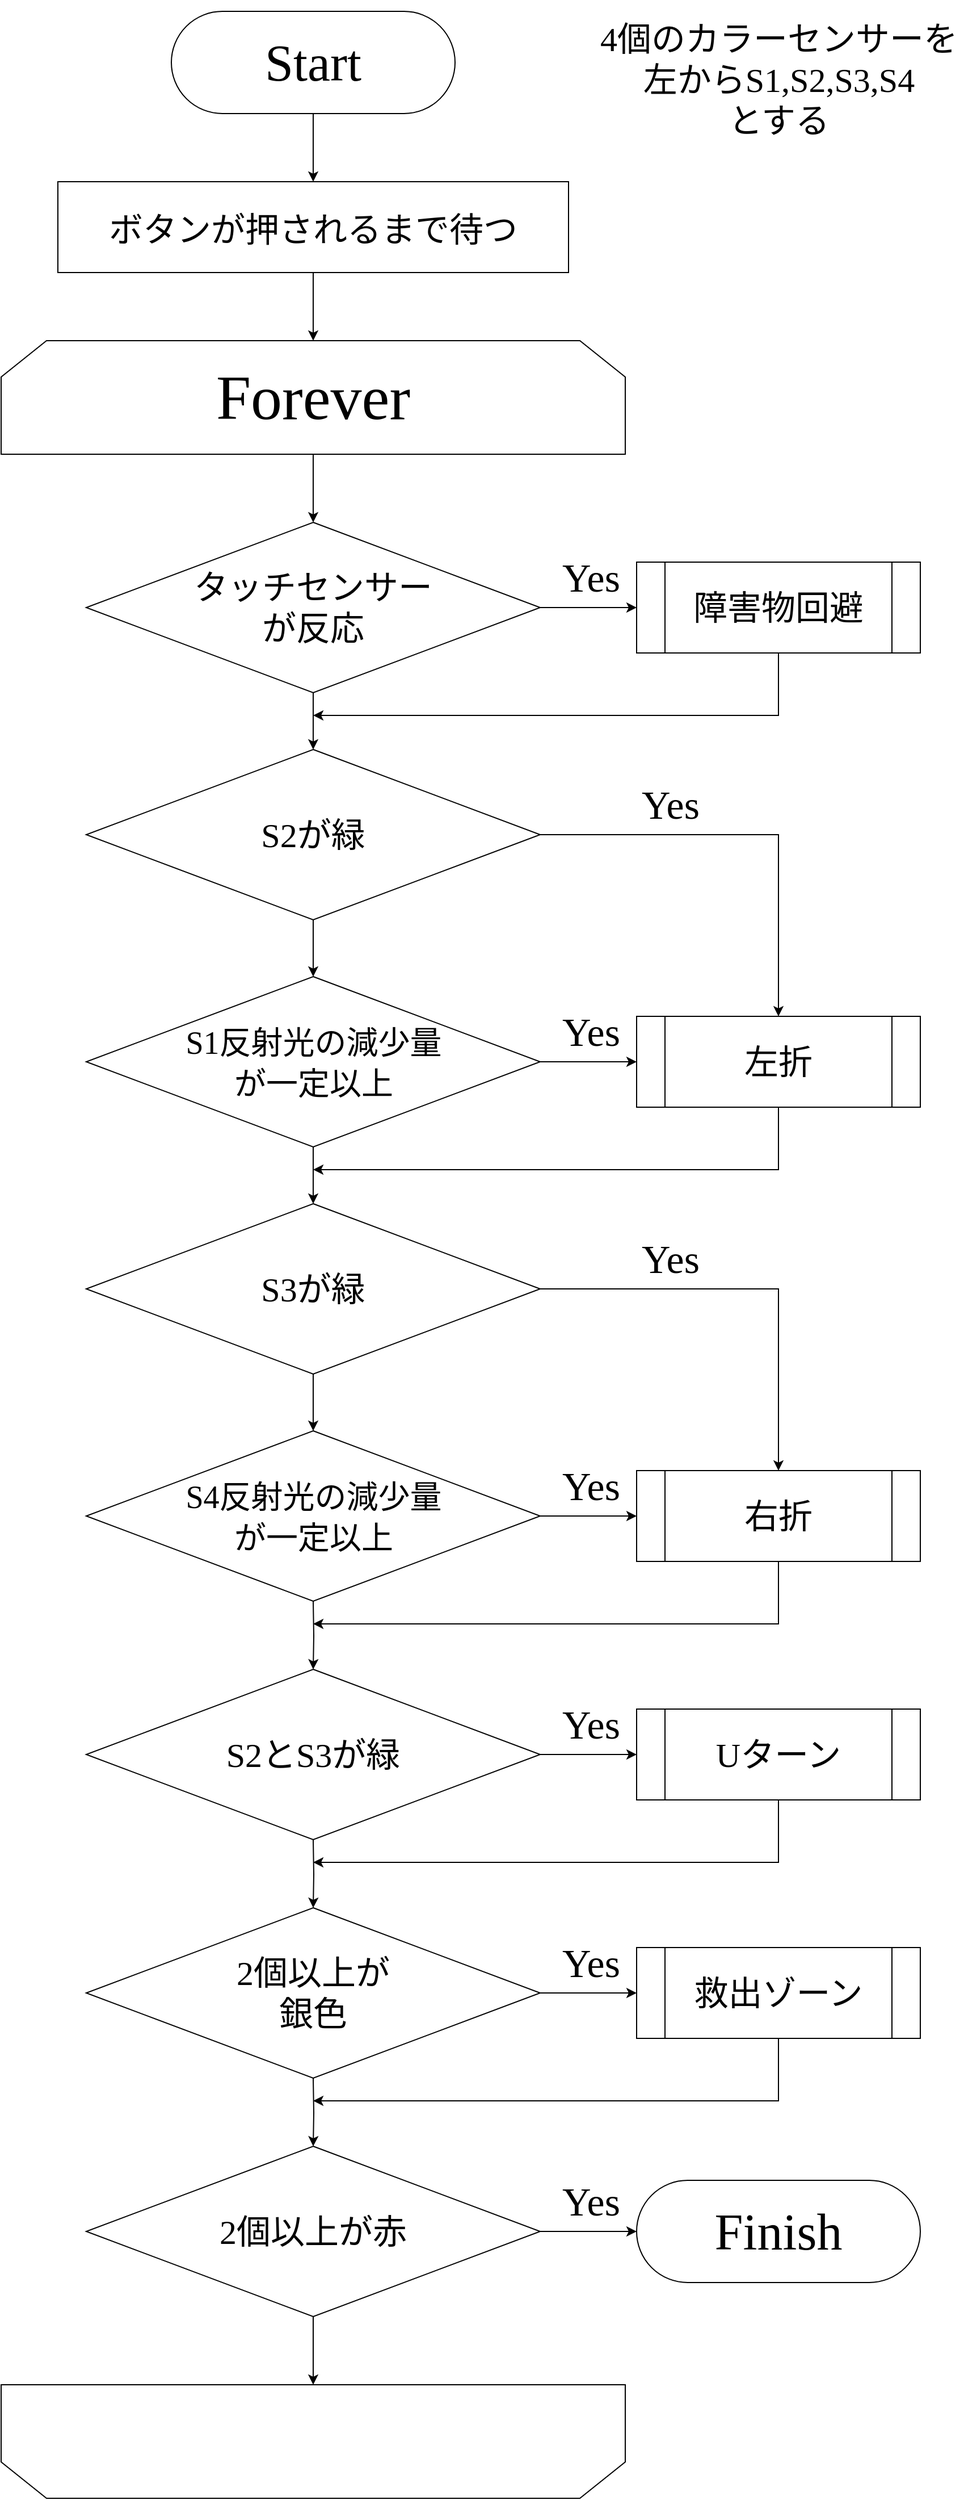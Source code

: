 <mxfile version="17.1.3" type="github">
  <diagram id="ClkvROt4qy4VRxGnbu0m" name="main">
    <mxGraphModel dx="1021" dy="572" grid="1" gridSize="10" guides="1" tooltips="1" connect="1" arrows="1" fold="1" page="1" pageScale="1" pageWidth="900" pageHeight="1600" math="0" shadow="0">
      <root>
        <mxCell id="veqoH-x-ZnqVkIVaN_2g-0" />
        <mxCell id="veqoH-x-ZnqVkIVaN_2g-1" parent="veqoH-x-ZnqVkIVaN_2g-0" />
        <mxCell id="veqoH-x-ZnqVkIVaN_2g-8" style="edgeStyle=orthogonalEdgeStyle;rounded=0;orthogonalLoop=1;jettySize=auto;html=1;exitX=0.5;exitY=1;exitDx=0;exitDy=0;entryX=0.5;entryY=0;entryDx=0;entryDy=0;fontFamily=Dancing Script;fontSource=https%3A%2F%2Ffonts.googleapis.com%2Fcss%3Ffamily%3DDancing%2BScript;fontSize=55;" parent="veqoH-x-ZnqVkIVaN_2g-1" source="veqoH-x-ZnqVkIVaN_2g-2" target="veqoH-x-ZnqVkIVaN_2g-7" edge="1">
          <mxGeometry relative="1" as="geometry" />
        </mxCell>
        <mxCell id="veqoH-x-ZnqVkIVaN_2g-2" value="&lt;font data-font-src=&quot;https://fonts.googleapis.com/css?family=Dancing+Script&quot; style=&quot;font-size: 55px&quot; face=&quot;Dancing Script&quot;&gt;Forever&lt;/font&gt;" style="shape=loopLimit;whiteSpace=wrap;html=1;size=40;" parent="veqoH-x-ZnqVkIVaN_2g-1" vertex="1">
          <mxGeometry x="20" y="320" width="550" height="100" as="geometry" />
        </mxCell>
        <mxCell id="veqoH-x-ZnqVkIVaN_2g-5" style="edgeStyle=orthogonalEdgeStyle;rounded=0;orthogonalLoop=1;jettySize=auto;html=1;exitX=0.5;exitY=1;exitDx=0;exitDy=0;entryX=0.5;entryY=0;entryDx=0;entryDy=0;fontFamily=Dancing Script;fontSource=https%3A%2F%2Ffonts.googleapis.com%2Fcss%3Ffamily%3DDancing%2BScript;fontSize=38;" parent="veqoH-x-ZnqVkIVaN_2g-1" source="veqoH-x-ZnqVkIVaN_2g-4" target="veqoH-x-ZnqVkIVaN_2g-2" edge="1">
          <mxGeometry relative="1" as="geometry" />
        </mxCell>
        <mxCell id="veqoH-x-ZnqVkIVaN_2g-4" value="&lt;div&gt;&lt;span style=&quot;font-family: &amp;#34;zen kurenaido&amp;#34;&quot;&gt;&lt;font style=&quot;font-size: 30px&quot;&gt;ボタンが押されるまで待つ&lt;/font&gt;&lt;/span&gt;&lt;/div&gt;" style="rounded=0;whiteSpace=wrap;html=1;fontFamily=Dancing Script;fontSource=https%3A%2F%2Ffonts.googleapis.com%2Fcss%3Ffamily%3DDancing%2BScript;fontSize=38;spacing=2;verticalAlign=middle;align=center;" parent="veqoH-x-ZnqVkIVaN_2g-1" vertex="1">
          <mxGeometry x="70" y="180" width="450" height="80" as="geometry" />
        </mxCell>
        <mxCell id="veqoH-x-ZnqVkIVaN_2g-11" style="edgeStyle=orthogonalEdgeStyle;rounded=0;orthogonalLoop=1;jettySize=auto;html=1;exitX=1;exitY=0.5;exitDx=0;exitDy=0;entryX=0;entryY=0.5;entryDx=0;entryDy=0;fontFamily=Zen Kurenaido;fontSource=https%3A%2F%2Ffonts.googleapis.com%2Fcss%3Ffamily%3DZen%2BKurenaido;fontSize=30;" parent="veqoH-x-ZnqVkIVaN_2g-1" source="veqoH-x-ZnqVkIVaN_2g-7" target="veqoH-x-ZnqVkIVaN_2g-10" edge="1">
          <mxGeometry relative="1" as="geometry" />
        </mxCell>
        <mxCell id="veqoH-x-ZnqVkIVaN_2g-15" style="edgeStyle=orthogonalEdgeStyle;rounded=0;orthogonalLoop=1;jettySize=auto;html=1;exitX=0.5;exitY=1;exitDx=0;exitDy=0;entryX=0.5;entryY=0;entryDx=0;entryDy=0;fontFamily=Zen Kurenaido;fontSource=https%3A%2F%2Ffonts.googleapis.com%2Fcss%3Ffamily%3DZen%2BKurenaido;fontSize=30;" parent="veqoH-x-ZnqVkIVaN_2g-1" source="veqoH-x-ZnqVkIVaN_2g-7" target="veqoH-x-ZnqVkIVaN_2g-14" edge="1">
          <mxGeometry relative="1" as="geometry" />
        </mxCell>
        <mxCell id="veqoH-x-ZnqVkIVaN_2g-7" value="" style="rhombus;whiteSpace=wrap;html=1;fontFamily=Dancing Script;fontSource=https%3A%2F%2Ffonts.googleapis.com%2Fcss%3Ffamily%3DDancing%2BScript;fontSize=55;verticalAlign=middle;horizontal=1;" parent="veqoH-x-ZnqVkIVaN_2g-1" vertex="1">
          <mxGeometry x="95" y="480" width="400" height="150" as="geometry" />
        </mxCell>
        <mxCell id="veqoH-x-ZnqVkIVaN_2g-9" value="&lt;span style=&quot;font-size: 30px&quot;&gt;&lt;font face=&quot;Zen Kurenaido&quot; data-font-src=&quot;https://fonts.googleapis.com/css?family=Zen+Kurenaido&quot;&gt;タッチセンサー&lt;br&gt;が反応&lt;/font&gt;&lt;/span&gt;" style="text;html=1;strokeColor=none;fillColor=none;align=center;verticalAlign=middle;whiteSpace=wrap;rounded=0;labelBackgroundColor=none;labelBorderColor=none;fontFamily=Dancing Script;fontSource=https%3A%2F%2Ffonts.googleapis.com%2Fcss%3Ffamily%3DDancing%2BScript;fontSize=18;" parent="veqoH-x-ZnqVkIVaN_2g-1" vertex="1">
          <mxGeometry x="125" y="510" width="340" height="90" as="geometry" />
        </mxCell>
        <mxCell id="veqoH-x-ZnqVkIVaN_2g-10" value="&lt;font style=&quot;font-size: 30px&quot; face=&quot;Zen Kurenaido&quot; data-font-src=&quot;https://fonts.googleapis.com/css?family=Zen+Kurenaido&quot;&gt;障害物回避&lt;/font&gt;" style="shape=process;whiteSpace=wrap;html=1;backgroundOutline=1;labelBackgroundColor=none;labelBorderColor=none;fontFamily=Dancing Script;fontSource=https%3A%2F%2Ffonts.googleapis.com%2Fcss%3Ffamily%3DDancing%2BScript;fontSize=18;" parent="veqoH-x-ZnqVkIVaN_2g-1" vertex="1">
          <mxGeometry x="580" y="515" width="250" height="80" as="geometry" />
        </mxCell>
        <mxCell id="veqoH-x-ZnqVkIVaN_2g-12" value="4個のカラーセンサーを&lt;br&gt;左からS1,S2,S3,S4&lt;br&gt;とする" style="text;html=1;strokeColor=none;fillColor=none;align=center;verticalAlign=middle;whiteSpace=wrap;rounded=0;labelBackgroundColor=none;labelBorderColor=none;fontFamily=Zen Kurenaido;fontSource=https%3A%2F%2Ffonts.googleapis.com%2Fcss%3Ffamily%3DZen%2BKurenaido;fontSize=30;" parent="veqoH-x-ZnqVkIVaN_2g-1" vertex="1">
          <mxGeometry x="542.5" y="20" width="325" height="140" as="geometry" />
        </mxCell>
        <mxCell id="veqoH-x-ZnqVkIVaN_2g-21" style="edgeStyle=orthogonalEdgeStyle;rounded=0;orthogonalLoop=1;jettySize=auto;html=1;exitX=0.5;exitY=1;exitDx=0;exitDy=0;entryX=0.5;entryY=0;entryDx=0;entryDy=0;fontFamily=Zen Kurenaido;fontSource=https%3A%2F%2Ffonts.googleapis.com%2Fcss%3Ffamily%3DZen%2BKurenaido;fontSize=30;" parent="veqoH-x-ZnqVkIVaN_2g-1" source="veqoH-x-ZnqVkIVaN_2g-14" target="veqoH-x-ZnqVkIVaN_2g-20" edge="1">
          <mxGeometry relative="1" as="geometry" />
        </mxCell>
        <mxCell id="veqoH-x-ZnqVkIVaN_2g-14" value="" style="rhombus;whiteSpace=wrap;html=1;fontFamily=Dancing Script;fontSource=https%3A%2F%2Ffonts.googleapis.com%2Fcss%3Ffamily%3DDancing%2BScript;fontSize=55;verticalAlign=middle;horizontal=1;" parent="veqoH-x-ZnqVkIVaN_2g-1" vertex="1">
          <mxGeometry x="95" y="680" width="400" height="150" as="geometry" />
        </mxCell>
        <mxCell id="veqoH-x-ZnqVkIVaN_2g-16" value="&lt;span&gt;S2が緑&lt;/span&gt;" style="text;html=1;strokeColor=none;fillColor=none;align=center;verticalAlign=middle;whiteSpace=wrap;rounded=0;labelBackgroundColor=none;labelBorderColor=none;fontFamily=Zen Kurenaido;fontSource=https%3A%2F%2Ffonts.googleapis.com%2Fcss%3Ffamily%3DZen%2BKurenaido;fontSize=30;" parent="veqoH-x-ZnqVkIVaN_2g-1" vertex="1">
          <mxGeometry x="210" y="710" width="170" height="90" as="geometry" />
        </mxCell>
        <mxCell id="veqoH-x-ZnqVkIVaN_2g-26" style="edgeStyle=orthogonalEdgeStyle;rounded=0;orthogonalLoop=1;jettySize=auto;html=1;exitX=1;exitY=0.5;exitDx=0;exitDy=0;entryX=0;entryY=0.5;entryDx=0;entryDy=0;fontFamily=Zen Kurenaido;fontSource=https%3A%2F%2Ffonts.googleapis.com%2Fcss%3Ffamily%3DZen%2BKurenaido;fontSize=30;" parent="veqoH-x-ZnqVkIVaN_2g-1" source="veqoH-x-ZnqVkIVaN_2g-20" target="veqoH-x-ZnqVkIVaN_2g-25" edge="1">
          <mxGeometry relative="1" as="geometry" />
        </mxCell>
        <mxCell id="veqoH-x-ZnqVkIVaN_2g-20" value="" style="rhombus;whiteSpace=wrap;html=1;fontFamily=Dancing Script;fontSource=https%3A%2F%2Ffonts.googleapis.com%2Fcss%3Ffamily%3DDancing%2BScript;fontSize=55;verticalAlign=middle;horizontal=1;" parent="veqoH-x-ZnqVkIVaN_2g-1" vertex="1">
          <mxGeometry x="95" y="880" width="400" height="150" as="geometry" />
        </mxCell>
        <mxCell id="veqoH-x-ZnqVkIVaN_2g-37" style="edgeStyle=orthogonalEdgeStyle;rounded=0;orthogonalLoop=1;jettySize=auto;html=1;exitX=0.5;exitY=1;exitDx=0;exitDy=0;entryX=0.5;entryY=0;entryDx=0;entryDy=0;fontFamily=Dancing Script;fontSource=https%3A%2F%2Ffonts.googleapis.com%2Fcss%3Ffamily%3DDancing%2BScript;fontSize=45;" parent="veqoH-x-ZnqVkIVaN_2g-1" source="veqoH-x-ZnqVkIVaN_2g-22" target="veqoH-x-ZnqVkIVaN_2g-30" edge="1">
          <mxGeometry relative="1" as="geometry" />
        </mxCell>
        <mxCell id="veqoH-x-ZnqVkIVaN_2g-22" value="&lt;font style=&quot;font-size: 28px&quot;&gt;&lt;span&gt;S1反射光の減少量&lt;/span&gt;&lt;br&gt;&lt;span&gt;が一定以上&lt;/span&gt;&lt;/font&gt;" style="text;html=1;strokeColor=none;fillColor=none;align=center;verticalAlign=middle;whiteSpace=wrap;rounded=0;labelBackgroundColor=none;labelBorderColor=none;fontFamily=Zen Kurenaido;fontSource=https%3A%2F%2Ffonts.googleapis.com%2Fcss%3Ffamily%3DZen%2BKurenaido;fontSize=30;" parent="veqoH-x-ZnqVkIVaN_2g-1" vertex="1">
          <mxGeometry x="147.5" y="880" width="295" height="150" as="geometry" />
        </mxCell>
        <mxCell id="veqoH-x-ZnqVkIVaN_2g-23" value="" style="edgeStyle=segmentEdgeStyle;endArrow=classic;html=1;rounded=0;fontFamily=Zen Kurenaido;fontSource=https%3A%2F%2Ffonts.googleapis.com%2Fcss%3Ffamily%3DZen%2BKurenaido;fontSize=30;exitX=1;exitY=0.5;exitDx=0;exitDy=0;entryX=0.5;entryY=0;entryDx=0;entryDy=0;" parent="veqoH-x-ZnqVkIVaN_2g-1" source="veqoH-x-ZnqVkIVaN_2g-14" target="veqoH-x-ZnqVkIVaN_2g-25" edge="1">
          <mxGeometry width="50" height="50" relative="1" as="geometry">
            <mxPoint x="540" y="740" as="sourcePoint" />
            <mxPoint x="740" y="880" as="targetPoint" />
          </mxGeometry>
        </mxCell>
        <mxCell id="veqoH-x-ZnqVkIVaN_2g-25" value="&lt;font face=&quot;Zen Kurenaido&quot;&gt;&lt;span style=&quot;font-size: 30px&quot;&gt;左折&lt;/span&gt;&lt;/font&gt;" style="shape=process;whiteSpace=wrap;html=1;backgroundOutline=1;labelBackgroundColor=none;labelBorderColor=none;fontFamily=Dancing Script;fontSource=https%3A%2F%2Ffonts.googleapis.com%2Fcss%3Ffamily%3DDancing%2BScript;fontSize=18;" parent="veqoH-x-ZnqVkIVaN_2g-1" vertex="1">
          <mxGeometry x="580" y="915" width="250" height="80" as="geometry" />
        </mxCell>
        <mxCell id="veqoH-x-ZnqVkIVaN_2g-28" style="edgeStyle=orthogonalEdgeStyle;rounded=0;orthogonalLoop=1;jettySize=auto;html=1;exitX=0.5;exitY=1;exitDx=0;exitDy=0;entryX=0.5;entryY=0;entryDx=0;entryDy=0;fontFamily=Dancing Script;fontSource=https%3A%2F%2Ffonts.googleapis.com%2Fcss%3Ffamily%3DDancing%2BScript;fontSize=45;" parent="veqoH-x-ZnqVkIVaN_2g-1" source="veqoH-x-ZnqVkIVaN_2g-27" target="veqoH-x-ZnqVkIVaN_2g-4" edge="1">
          <mxGeometry relative="1" as="geometry" />
        </mxCell>
        <mxCell id="veqoH-x-ZnqVkIVaN_2g-27" value="&lt;font face=&quot;Dancing Script&quot; data-font-src=&quot;https://fonts.googleapis.com/css?family=Dancing+Script&quot; style=&quot;font-size: 45px&quot;&gt;Start&lt;/font&gt;" style="rounded=1;whiteSpace=wrap;html=1;labelBackgroundColor=none;labelBorderColor=none;fontFamily=Zen Kurenaido;fontSource=https%3A%2F%2Ffonts.googleapis.com%2Fcss%3Ffamily%3DZen%2BKurenaido;fontSize=28;arcSize=50;" parent="veqoH-x-ZnqVkIVaN_2g-1" vertex="1">
          <mxGeometry x="170" y="30" width="250" height="90" as="geometry" />
        </mxCell>
        <mxCell id="veqoH-x-ZnqVkIVaN_2g-29" style="edgeStyle=orthogonalEdgeStyle;rounded=0;orthogonalLoop=1;jettySize=auto;html=1;exitX=0.5;exitY=1;exitDx=0;exitDy=0;entryX=0.5;entryY=0;entryDx=0;entryDy=0;fontFamily=Zen Kurenaido;fontSource=https%3A%2F%2Ffonts.googleapis.com%2Fcss%3Ffamily%3DZen%2BKurenaido;fontSize=30;" parent="veqoH-x-ZnqVkIVaN_2g-1" source="veqoH-x-ZnqVkIVaN_2g-30" target="veqoH-x-ZnqVkIVaN_2g-33" edge="1">
          <mxGeometry relative="1" as="geometry" />
        </mxCell>
        <mxCell id="veqoH-x-ZnqVkIVaN_2g-30" value="" style="rhombus;whiteSpace=wrap;html=1;fontFamily=Dancing Script;fontSource=https%3A%2F%2Ffonts.googleapis.com%2Fcss%3Ffamily%3DDancing%2BScript;fontSize=55;verticalAlign=middle;horizontal=1;" parent="veqoH-x-ZnqVkIVaN_2g-1" vertex="1">
          <mxGeometry x="95" y="1080" width="400" height="150" as="geometry" />
        </mxCell>
        <mxCell id="veqoH-x-ZnqVkIVaN_2g-31" value="&lt;span&gt;S3が緑&lt;/span&gt;" style="text;html=1;strokeColor=none;fillColor=none;align=center;verticalAlign=middle;whiteSpace=wrap;rounded=0;labelBackgroundColor=none;labelBorderColor=none;fontFamily=Zen Kurenaido;fontSource=https%3A%2F%2Ffonts.googleapis.com%2Fcss%3Ffamily%3DZen%2BKurenaido;fontSize=30;" parent="veqoH-x-ZnqVkIVaN_2g-1" vertex="1">
          <mxGeometry x="210" y="1110" width="170" height="90" as="geometry" />
        </mxCell>
        <mxCell id="veqoH-x-ZnqVkIVaN_2g-32" style="edgeStyle=orthogonalEdgeStyle;rounded=0;orthogonalLoop=1;jettySize=auto;html=1;exitX=1;exitY=0.5;exitDx=0;exitDy=0;entryX=0;entryY=0.5;entryDx=0;entryDy=0;fontFamily=Zen Kurenaido;fontSource=https%3A%2F%2Ffonts.googleapis.com%2Fcss%3Ffamily%3DZen%2BKurenaido;fontSize=30;" parent="veqoH-x-ZnqVkIVaN_2g-1" source="veqoH-x-ZnqVkIVaN_2g-33" target="veqoH-x-ZnqVkIVaN_2g-36" edge="1">
          <mxGeometry relative="1" as="geometry" />
        </mxCell>
        <mxCell id="veqoH-x-ZnqVkIVaN_2g-33" value="" style="rhombus;whiteSpace=wrap;html=1;fontFamily=Dancing Script;fontSource=https%3A%2F%2Ffonts.googleapis.com%2Fcss%3Ffamily%3DDancing%2BScript;fontSize=55;verticalAlign=middle;horizontal=1;" parent="veqoH-x-ZnqVkIVaN_2g-1" vertex="1">
          <mxGeometry x="95" y="1280" width="400" height="150" as="geometry" />
        </mxCell>
        <mxCell id="veqoH-x-ZnqVkIVaN_2g-34" value="&lt;font style=&quot;font-size: 28px&quot;&gt;&lt;span&gt;S4反射光の減少量&lt;/span&gt;&lt;br&gt;&lt;span&gt;が一定以上&lt;/span&gt;&lt;/font&gt;" style="text;html=1;strokeColor=none;fillColor=none;align=center;verticalAlign=middle;whiteSpace=wrap;rounded=0;labelBackgroundColor=none;labelBorderColor=none;fontFamily=Zen Kurenaido;fontSource=https%3A%2F%2Ffonts.googleapis.com%2Fcss%3Ffamily%3DZen%2BKurenaido;fontSize=30;" parent="veqoH-x-ZnqVkIVaN_2g-1" vertex="1">
          <mxGeometry x="147.5" y="1280" width="295" height="150" as="geometry" />
        </mxCell>
        <mxCell id="veqoH-x-ZnqVkIVaN_2g-35" value="" style="edgeStyle=segmentEdgeStyle;endArrow=classic;html=1;rounded=0;fontFamily=Zen Kurenaido;fontSource=https%3A%2F%2Ffonts.googleapis.com%2Fcss%3Ffamily%3DZen%2BKurenaido;fontSize=30;exitX=1;exitY=0.5;exitDx=0;exitDy=0;entryX=0.5;entryY=0;entryDx=0;entryDy=0;" parent="veqoH-x-ZnqVkIVaN_2g-1" source="veqoH-x-ZnqVkIVaN_2g-30" target="veqoH-x-ZnqVkIVaN_2g-36" edge="1">
          <mxGeometry width="50" height="50" relative="1" as="geometry">
            <mxPoint x="540" y="1140" as="sourcePoint" />
            <mxPoint x="740" y="1280" as="targetPoint" />
          </mxGeometry>
        </mxCell>
        <mxCell id="veqoH-x-ZnqVkIVaN_2g-36" value="&lt;font face=&quot;Zen Kurenaido&quot;&gt;&lt;span style=&quot;font-size: 30px&quot;&gt;右折&lt;/span&gt;&lt;/font&gt;" style="shape=process;whiteSpace=wrap;html=1;backgroundOutline=1;labelBackgroundColor=none;labelBorderColor=none;fontFamily=Dancing Script;fontSource=https%3A%2F%2Ffonts.googleapis.com%2Fcss%3Ffamily%3DDancing%2BScript;fontSize=18;" parent="veqoH-x-ZnqVkIVaN_2g-1" vertex="1">
          <mxGeometry x="580" y="1315" width="250" height="80" as="geometry" />
        </mxCell>
        <mxCell id="veqoH-x-ZnqVkIVaN_2g-38" value="&lt;span style=&quot;font-size: 35px&quot;&gt;Yes&lt;/span&gt;" style="text;html=1;strokeColor=none;fillColor=none;align=center;verticalAlign=middle;whiteSpace=wrap;rounded=0;labelBackgroundColor=none;labelBorderColor=none;fontFamily=Dancing Script;fontSource=https%3A%2F%2Ffonts.googleapis.com%2Fcss%3Ffamily%3DDancing%2BScript;fontSize=45;" parent="veqoH-x-ZnqVkIVaN_2g-1" vertex="1">
          <mxGeometry x="510" y="510" width="60" height="30" as="geometry" />
        </mxCell>
        <mxCell id="veqoH-x-ZnqVkIVaN_2g-39" value="&lt;span style=&quot;font-size: 35px&quot;&gt;Yes&lt;/span&gt;" style="text;html=1;strokeColor=none;fillColor=none;align=center;verticalAlign=middle;whiteSpace=wrap;rounded=0;labelBackgroundColor=none;labelBorderColor=none;fontFamily=Dancing Script;fontSource=https%3A%2F%2Ffonts.googleapis.com%2Fcss%3Ffamily%3DDancing%2BScript;fontSize=45;" parent="veqoH-x-ZnqVkIVaN_2g-1" vertex="1">
          <mxGeometry x="580" y="710" width="60" height="30" as="geometry" />
        </mxCell>
        <mxCell id="veqoH-x-ZnqVkIVaN_2g-41" value="&lt;span style=&quot;font-size: 35px&quot;&gt;Yes&lt;/span&gt;" style="text;html=1;strokeColor=none;fillColor=none;align=center;verticalAlign=middle;whiteSpace=wrap;rounded=0;labelBackgroundColor=none;labelBorderColor=none;fontFamily=Dancing Script;fontSource=https%3A%2F%2Ffonts.googleapis.com%2Fcss%3Ffamily%3DDancing%2BScript;fontSize=45;" parent="veqoH-x-ZnqVkIVaN_2g-1" vertex="1">
          <mxGeometry x="510" y="910" width="60" height="30" as="geometry" />
        </mxCell>
        <mxCell id="veqoH-x-ZnqVkIVaN_2g-42" value="&lt;span style=&quot;font-size: 35px&quot;&gt;Yes&lt;/span&gt;" style="text;html=1;strokeColor=none;fillColor=none;align=center;verticalAlign=middle;whiteSpace=wrap;rounded=0;labelBackgroundColor=none;labelBorderColor=none;fontFamily=Dancing Script;fontSource=https%3A%2F%2Ffonts.googleapis.com%2Fcss%3Ffamily%3DDancing%2BScript;fontSize=45;" parent="veqoH-x-ZnqVkIVaN_2g-1" vertex="1">
          <mxGeometry x="580" y="1110" width="60" height="30" as="geometry" />
        </mxCell>
        <mxCell id="veqoH-x-ZnqVkIVaN_2g-43" value="&lt;span style=&quot;font-size: 35px&quot;&gt;Yes&lt;/span&gt;" style="text;html=1;strokeColor=none;fillColor=none;align=center;verticalAlign=middle;whiteSpace=wrap;rounded=0;labelBackgroundColor=none;labelBorderColor=none;fontFamily=Dancing Script;fontSource=https%3A%2F%2Ffonts.googleapis.com%2Fcss%3Ffamily%3DDancing%2BScript;fontSize=45;" parent="veqoH-x-ZnqVkIVaN_2g-1" vertex="1">
          <mxGeometry x="510" y="1310" width="60" height="30" as="geometry" />
        </mxCell>
        <mxCell id="CvUFFqk8p88dNU25HqTK-7" value="&lt;font face=&quot;Zen Kurenaido&quot;&gt;&lt;span style=&quot;font-size: 30px&quot;&gt;Uターン&lt;/span&gt;&lt;/font&gt;" style="shape=process;whiteSpace=wrap;html=1;backgroundOutline=1;labelBackgroundColor=none;labelBorderColor=none;fontFamily=Dancing Script;fontSource=https%3A%2F%2Ffonts.googleapis.com%2Fcss%3Ffamily%3DDancing%2BScript;fontSize=18;" parent="veqoH-x-ZnqVkIVaN_2g-1" vertex="1">
          <mxGeometry x="580" y="1525" width="250" height="80" as="geometry" />
        </mxCell>
        <mxCell id="CvUFFqk8p88dNU25HqTK-8" style="edgeStyle=orthogonalEdgeStyle;rounded=0;orthogonalLoop=1;jettySize=auto;html=1;exitX=0.5;exitY=1;exitDx=0;exitDy=0;entryX=0.5;entryY=0;entryDx=0;entryDy=0;fontFamily=Dancing Script;fontSource=https%3A%2F%2Ffonts.googleapis.com%2Fcss%3Ffamily%3DDancing%2BScript;fontSize=35;" parent="veqoH-x-ZnqVkIVaN_2g-1" target="CvUFFqk8p88dNU25HqTK-9" edge="1">
          <mxGeometry relative="1" as="geometry">
            <mxPoint x="295" y="1430" as="sourcePoint" />
          </mxGeometry>
        </mxCell>
        <mxCell id="CvUFFqk8p88dNU25HqTK-9" value="" style="rhombus;whiteSpace=wrap;html=1;fontFamily=Dancing Script;fontSource=https%3A%2F%2Ffonts.googleapis.com%2Fcss%3Ffamily%3DDancing%2BScript;fontSize=55;verticalAlign=middle;horizontal=1;" parent="veqoH-x-ZnqVkIVaN_2g-1" vertex="1">
          <mxGeometry x="95" y="1490" width="400" height="150" as="geometry" />
        </mxCell>
        <mxCell id="CvUFFqk8p88dNU25HqTK-10" value="&lt;span&gt;S2とS3が緑&lt;/span&gt;" style="text;html=1;strokeColor=none;fillColor=none;align=center;verticalAlign=middle;whiteSpace=wrap;rounded=0;labelBackgroundColor=none;labelBorderColor=none;fontFamily=Zen Kurenaido;fontSource=https%3A%2F%2Ffonts.googleapis.com%2Fcss%3Ffamily%3DZen%2BKurenaido;fontSize=30;" parent="veqoH-x-ZnqVkIVaN_2g-1" vertex="1">
          <mxGeometry x="210" y="1520" width="170" height="90" as="geometry" />
        </mxCell>
        <mxCell id="CvUFFqk8p88dNU25HqTK-11" style="edgeStyle=orthogonalEdgeStyle;rounded=0;orthogonalLoop=1;jettySize=auto;html=1;exitX=1;exitY=0.5;exitDx=0;exitDy=0;entryX=0;entryY=0.5;entryDx=0;entryDy=0;fontFamily=Zen Kurenaido;fontSource=https%3A%2F%2Ffonts.googleapis.com%2Fcss%3Ffamily%3DZen%2BKurenaido;fontSize=30;" parent="veqoH-x-ZnqVkIVaN_2g-1" edge="1">
          <mxGeometry relative="1" as="geometry">
            <mxPoint x="495" y="1565" as="sourcePoint" />
            <mxPoint x="580" y="1565" as="targetPoint" />
          </mxGeometry>
        </mxCell>
        <mxCell id="CvUFFqk8p88dNU25HqTK-12" value="&lt;span style=&quot;font-size: 35px&quot;&gt;Yes&lt;/span&gt;" style="text;html=1;strokeColor=none;fillColor=none;align=center;verticalAlign=middle;whiteSpace=wrap;rounded=0;labelBackgroundColor=none;labelBorderColor=none;fontFamily=Dancing Script;fontSource=https%3A%2F%2Ffonts.googleapis.com%2Fcss%3Ffamily%3DDancing%2BScript;fontSize=45;" parent="veqoH-x-ZnqVkIVaN_2g-1" vertex="1">
          <mxGeometry x="510" y="1520" width="60" height="30" as="geometry" />
        </mxCell>
        <mxCell id="CvUFFqk8p88dNU25HqTK-13" style="edgeStyle=orthogonalEdgeStyle;rounded=0;orthogonalLoop=1;jettySize=auto;html=1;exitX=0.5;exitY=1;exitDx=0;exitDy=0;entryX=0.5;entryY=0;entryDx=0;entryDy=0;fontFamily=Dancing Script;fontSource=https%3A%2F%2Ffonts.googleapis.com%2Fcss%3Ffamily%3DDancing%2BScript;fontSize=35;" parent="veqoH-x-ZnqVkIVaN_2g-1" target="CvUFFqk8p88dNU25HqTK-14" edge="1">
          <mxGeometry relative="1" as="geometry">
            <mxPoint x="295" y="1640" as="sourcePoint" />
          </mxGeometry>
        </mxCell>
        <mxCell id="CvUFFqk8p88dNU25HqTK-14" value="" style="rhombus;whiteSpace=wrap;html=1;fontFamily=Dancing Script;fontSource=https%3A%2F%2Ffonts.googleapis.com%2Fcss%3Ffamily%3DDancing%2BScript;fontSize=55;verticalAlign=middle;horizontal=1;" parent="veqoH-x-ZnqVkIVaN_2g-1" vertex="1">
          <mxGeometry x="95" y="1700" width="400" height="150" as="geometry" />
        </mxCell>
        <mxCell id="CvUFFqk8p88dNU25HqTK-15" value="2個以上が&lt;br&gt;銀色" style="text;html=1;strokeColor=none;fillColor=none;align=center;verticalAlign=middle;whiteSpace=wrap;rounded=0;labelBackgroundColor=none;labelBorderColor=none;fontFamily=Zen Kurenaido;fontSource=https%3A%2F%2Ffonts.googleapis.com%2Fcss%3Ffamily%3DZen%2BKurenaido;fontSize=30;" parent="veqoH-x-ZnqVkIVaN_2g-1" vertex="1">
          <mxGeometry x="210" y="1730" width="170" height="90" as="geometry" />
        </mxCell>
        <mxCell id="CvUFFqk8p88dNU25HqTK-16" style="edgeStyle=orthogonalEdgeStyle;rounded=0;orthogonalLoop=1;jettySize=auto;html=1;exitX=1;exitY=0.5;exitDx=0;exitDy=0;entryX=0;entryY=0.5;entryDx=0;entryDy=0;fontFamily=Zen Kurenaido;fontSource=https%3A%2F%2Ffonts.googleapis.com%2Fcss%3Ffamily%3DZen%2BKurenaido;fontSize=30;" parent="veqoH-x-ZnqVkIVaN_2g-1" edge="1">
          <mxGeometry relative="1" as="geometry">
            <mxPoint x="495" y="1775" as="sourcePoint" />
            <mxPoint x="580" y="1775" as="targetPoint" />
          </mxGeometry>
        </mxCell>
        <mxCell id="CvUFFqk8p88dNU25HqTK-17" value="&lt;span style=&quot;font-size: 35px&quot;&gt;Yes&lt;/span&gt;" style="text;html=1;strokeColor=none;fillColor=none;align=center;verticalAlign=middle;whiteSpace=wrap;rounded=0;labelBackgroundColor=none;labelBorderColor=none;fontFamily=Dancing Script;fontSource=https%3A%2F%2Ffonts.googleapis.com%2Fcss%3Ffamily%3DDancing%2BScript;fontSize=45;" parent="veqoH-x-ZnqVkIVaN_2g-1" vertex="1">
          <mxGeometry x="510" y="1730" width="60" height="30" as="geometry" />
        </mxCell>
        <mxCell id="CvUFFqk8p88dNU25HqTK-18" value="&lt;font face=&quot;Zen Kurenaido&quot;&gt;&lt;span style=&quot;font-size: 30px&quot;&gt;救出ゾーン&lt;/span&gt;&lt;/font&gt;" style="shape=process;whiteSpace=wrap;html=1;backgroundOutline=1;labelBackgroundColor=none;labelBorderColor=none;fontFamily=Dancing Script;fontSource=https%3A%2F%2Ffonts.googleapis.com%2Fcss%3Ffamily%3DDancing%2BScript;fontSize=18;" parent="veqoH-x-ZnqVkIVaN_2g-1" vertex="1">
          <mxGeometry x="580" y="1735" width="250" height="80" as="geometry" />
        </mxCell>
        <mxCell id="CvUFFqk8p88dNU25HqTK-26" style="edgeStyle=orthogonalEdgeStyle;rounded=0;orthogonalLoop=1;jettySize=auto;html=1;exitX=0.5;exitY=1;exitDx=0;exitDy=0;entryX=0.5;entryY=0;entryDx=0;entryDy=0;fontFamily=Dancing Script;fontSource=https%3A%2F%2Ffonts.googleapis.com%2Fcss%3Ffamily%3DDancing%2BScript;fontSize=35;" parent="veqoH-x-ZnqVkIVaN_2g-1" target="CvUFFqk8p88dNU25HqTK-27" edge="1">
          <mxGeometry relative="1" as="geometry">
            <mxPoint x="295" y="1850" as="sourcePoint" />
          </mxGeometry>
        </mxCell>
        <mxCell id="CvUFFqk8p88dNU25HqTK-34" style="edgeStyle=orthogonalEdgeStyle;rounded=0;orthogonalLoop=1;jettySize=auto;html=1;exitX=0.5;exitY=1;exitDx=0;exitDy=0;entryX=0.5;entryY=1;entryDx=0;entryDy=0;fontFamily=Dancing Script;fontSource=https%3A%2F%2Ffonts.googleapis.com%2Fcss%3Ffamily%3DDancing%2BScript;fontSize=35;" parent="veqoH-x-ZnqVkIVaN_2g-1" source="CvUFFqk8p88dNU25HqTK-27" target="CvUFFqk8p88dNU25HqTK-33" edge="1">
          <mxGeometry relative="1" as="geometry" />
        </mxCell>
        <mxCell id="CvUFFqk8p88dNU25HqTK-27" value="" style="rhombus;whiteSpace=wrap;html=1;fontFamily=Dancing Script;fontSource=https%3A%2F%2Ffonts.googleapis.com%2Fcss%3Ffamily%3DDancing%2BScript;fontSize=55;verticalAlign=middle;horizontal=1;" parent="veqoH-x-ZnqVkIVaN_2g-1" vertex="1">
          <mxGeometry x="95" y="1910" width="400" height="150" as="geometry" />
        </mxCell>
        <mxCell id="CvUFFqk8p88dNU25HqTK-28" value="2個以上が赤" style="text;html=1;strokeColor=none;fillColor=none;align=center;verticalAlign=middle;whiteSpace=wrap;rounded=0;labelBackgroundColor=none;labelBorderColor=none;fontFamily=Zen Kurenaido;fontSource=https%3A%2F%2Ffonts.googleapis.com%2Fcss%3Ffamily%3DZen%2BKurenaido;fontSize=30;" parent="veqoH-x-ZnqVkIVaN_2g-1" vertex="1">
          <mxGeometry x="210" y="1940" width="170" height="90" as="geometry" />
        </mxCell>
        <mxCell id="CvUFFqk8p88dNU25HqTK-29" style="edgeStyle=orthogonalEdgeStyle;rounded=0;orthogonalLoop=1;jettySize=auto;html=1;exitX=1;exitY=0.5;exitDx=0;exitDy=0;entryX=0;entryY=0.5;entryDx=0;entryDy=0;fontFamily=Zen Kurenaido;fontSource=https%3A%2F%2Ffonts.googleapis.com%2Fcss%3Ffamily%3DZen%2BKurenaido;fontSize=30;" parent="veqoH-x-ZnqVkIVaN_2g-1" edge="1">
          <mxGeometry relative="1" as="geometry">
            <mxPoint x="495" y="1985" as="sourcePoint" />
            <mxPoint x="580" y="1985" as="targetPoint" />
          </mxGeometry>
        </mxCell>
        <mxCell id="CvUFFqk8p88dNU25HqTK-30" value="&lt;span style=&quot;font-size: 35px&quot;&gt;Yes&lt;/span&gt;" style="text;html=1;strokeColor=none;fillColor=none;align=center;verticalAlign=middle;whiteSpace=wrap;rounded=0;labelBackgroundColor=none;labelBorderColor=none;fontFamily=Dancing Script;fontSource=https%3A%2F%2Ffonts.googleapis.com%2Fcss%3Ffamily%3DDancing%2BScript;fontSize=45;" parent="veqoH-x-ZnqVkIVaN_2g-1" vertex="1">
          <mxGeometry x="510" y="1940" width="60" height="30" as="geometry" />
        </mxCell>
        <mxCell id="CvUFFqk8p88dNU25HqTK-32" value="&lt;font face=&quot;Dancing Script&quot;&gt;&lt;span style=&quot;font-size: 45px&quot;&gt;Finish&lt;/span&gt;&lt;/font&gt;" style="rounded=1;whiteSpace=wrap;html=1;labelBackgroundColor=none;labelBorderColor=none;fontFamily=Zen Kurenaido;fontSource=https%3A%2F%2Ffonts.googleapis.com%2Fcss%3Ffamily%3DZen%2BKurenaido;fontSize=28;arcSize=50;" parent="veqoH-x-ZnqVkIVaN_2g-1" vertex="1">
          <mxGeometry x="580" y="1940" width="250" height="90" as="geometry" />
        </mxCell>
        <mxCell id="CvUFFqk8p88dNU25HqTK-33" value="" style="shape=loopLimit;whiteSpace=wrap;html=1;size=40;rotation=-180;" parent="veqoH-x-ZnqVkIVaN_2g-1" vertex="1">
          <mxGeometry x="20" y="2120" width="550" height="100" as="geometry" />
        </mxCell>
        <mxCell id="x0Op1LWvpmtQKIEIJhTs-4" value="" style="edgeStyle=segmentEdgeStyle;endArrow=classic;html=1;rounded=0;exitX=0.5;exitY=1;exitDx=0;exitDy=0;" edge="1" parent="veqoH-x-ZnqVkIVaN_2g-1" source="veqoH-x-ZnqVkIVaN_2g-10">
          <mxGeometry width="50" height="50" relative="1" as="geometry">
            <mxPoint x="740" y="610" as="sourcePoint" />
            <mxPoint x="295" y="650" as="targetPoint" />
            <Array as="points">
              <mxPoint x="705" y="650" />
            </Array>
          </mxGeometry>
        </mxCell>
        <mxCell id="x0Op1LWvpmtQKIEIJhTs-5" value="" style="edgeStyle=segmentEdgeStyle;endArrow=classic;html=1;rounded=0;exitX=0.5;exitY=1;exitDx=0;exitDy=0;" edge="1" parent="veqoH-x-ZnqVkIVaN_2g-1">
          <mxGeometry width="50" height="50" relative="1" as="geometry">
            <mxPoint x="705" y="995" as="sourcePoint" />
            <mxPoint x="295" y="1050" as="targetPoint" />
            <Array as="points">
              <mxPoint x="705" y="1050" />
            </Array>
          </mxGeometry>
        </mxCell>
        <mxCell id="x0Op1LWvpmtQKIEIJhTs-6" value="" style="edgeStyle=segmentEdgeStyle;endArrow=classic;html=1;rounded=0;exitX=0.5;exitY=1;exitDx=0;exitDy=0;" edge="1" parent="veqoH-x-ZnqVkIVaN_2g-1">
          <mxGeometry width="50" height="50" relative="1" as="geometry">
            <mxPoint x="705" y="1395" as="sourcePoint" />
            <mxPoint x="295" y="1450" as="targetPoint" />
            <Array as="points">
              <mxPoint x="705" y="1450" />
            </Array>
          </mxGeometry>
        </mxCell>
        <mxCell id="x0Op1LWvpmtQKIEIJhTs-7" value="" style="edgeStyle=segmentEdgeStyle;endArrow=classic;html=1;rounded=0;exitX=0.5;exitY=1;exitDx=0;exitDy=0;" edge="1" parent="veqoH-x-ZnqVkIVaN_2g-1">
          <mxGeometry width="50" height="50" relative="1" as="geometry">
            <mxPoint x="705" y="1605" as="sourcePoint" />
            <mxPoint x="295" y="1660" as="targetPoint" />
            <Array as="points">
              <mxPoint x="705" y="1660" />
            </Array>
          </mxGeometry>
        </mxCell>
        <mxCell id="x0Op1LWvpmtQKIEIJhTs-8" value="" style="edgeStyle=segmentEdgeStyle;endArrow=classic;html=1;rounded=0;exitX=0.5;exitY=1;exitDx=0;exitDy=0;" edge="1" parent="veqoH-x-ZnqVkIVaN_2g-1">
          <mxGeometry width="50" height="50" relative="1" as="geometry">
            <mxPoint x="705" y="1815" as="sourcePoint" />
            <mxPoint x="295" y="1870" as="targetPoint" />
            <Array as="points">
              <mxPoint x="705" y="1870" />
            </Array>
          </mxGeometry>
        </mxCell>
      </root>
    </mxGraphModel>
  </diagram>
</mxfile>
